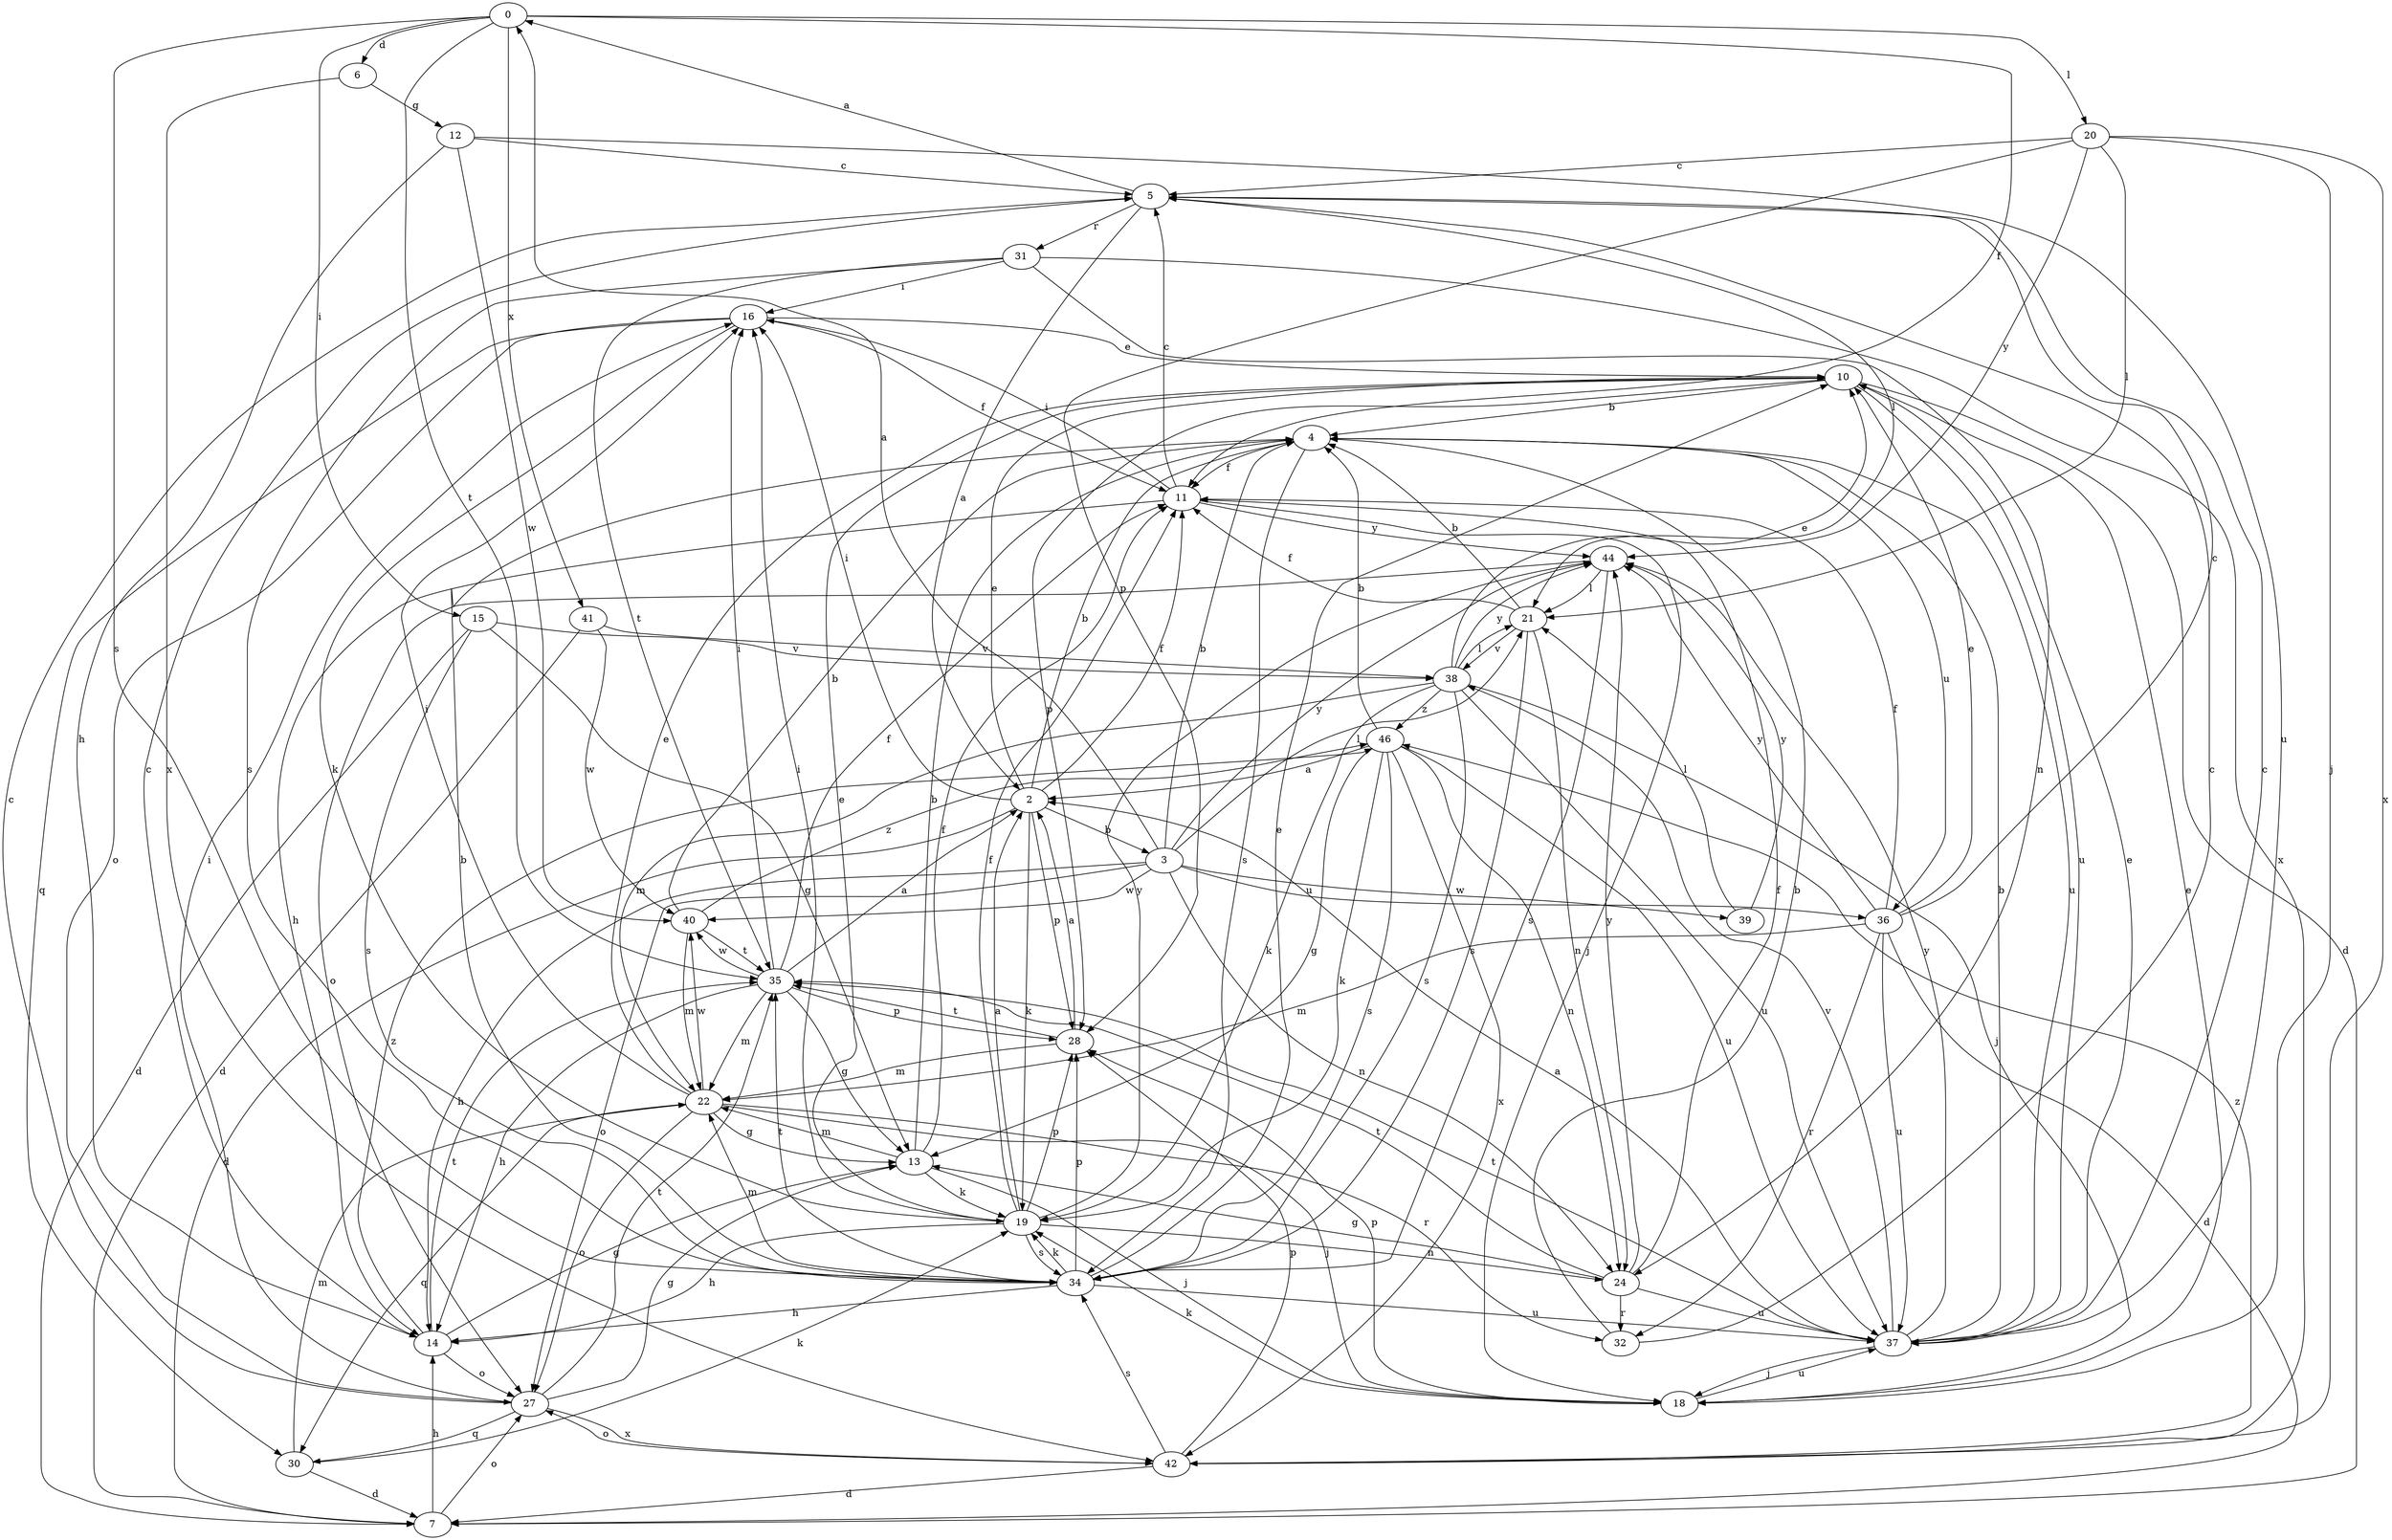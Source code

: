strict digraph  {
0;
2;
3;
4;
5;
6;
7;
10;
11;
12;
13;
14;
15;
16;
18;
19;
20;
21;
22;
24;
27;
28;
30;
31;
32;
34;
35;
36;
37;
38;
39;
40;
41;
42;
44;
46;
0 -> 6  [label=d];
0 -> 11  [label=f];
0 -> 15  [label=i];
0 -> 20  [label=l];
0 -> 34  [label=s];
0 -> 35  [label=t];
0 -> 41  [label=x];
2 -> 3  [label=b];
2 -> 4  [label=b];
2 -> 7  [label=d];
2 -> 10  [label=e];
2 -> 11  [label=f];
2 -> 16  [label=i];
2 -> 19  [label=k];
2 -> 28  [label=p];
3 -> 0  [label=a];
3 -> 4  [label=b];
3 -> 14  [label=h];
3 -> 21  [label=l];
3 -> 24  [label=n];
3 -> 27  [label=o];
3 -> 36  [label=u];
3 -> 39  [label=w];
3 -> 40  [label=w];
3 -> 44  [label=y];
4 -> 11  [label=f];
4 -> 34  [label=s];
4 -> 36  [label=u];
4 -> 37  [label=u];
5 -> 0  [label=a];
5 -> 2  [label=a];
5 -> 21  [label=l];
5 -> 31  [label=r];
6 -> 12  [label=g];
6 -> 42  [label=x];
7 -> 14  [label=h];
7 -> 27  [label=o];
10 -> 4  [label=b];
10 -> 7  [label=d];
10 -> 28  [label=p];
10 -> 37  [label=u];
11 -> 5  [label=c];
11 -> 14  [label=h];
11 -> 16  [label=i];
11 -> 18  [label=j];
11 -> 44  [label=y];
12 -> 5  [label=c];
12 -> 14  [label=h];
12 -> 37  [label=u];
12 -> 40  [label=w];
13 -> 4  [label=b];
13 -> 11  [label=f];
13 -> 18  [label=j];
13 -> 19  [label=k];
13 -> 22  [label=m];
14 -> 5  [label=c];
14 -> 13  [label=g];
14 -> 27  [label=o];
14 -> 35  [label=t];
14 -> 46  [label=z];
15 -> 7  [label=d];
15 -> 13  [label=g];
15 -> 34  [label=s];
15 -> 38  [label=v];
16 -> 10  [label=e];
16 -> 11  [label=f];
16 -> 19  [label=k];
16 -> 27  [label=o];
16 -> 30  [label=q];
18 -> 10  [label=e];
18 -> 19  [label=k];
18 -> 28  [label=p];
18 -> 37  [label=u];
19 -> 2  [label=a];
19 -> 10  [label=e];
19 -> 11  [label=f];
19 -> 14  [label=h];
19 -> 16  [label=i];
19 -> 24  [label=n];
19 -> 28  [label=p];
19 -> 34  [label=s];
19 -> 44  [label=y];
20 -> 5  [label=c];
20 -> 18  [label=j];
20 -> 21  [label=l];
20 -> 28  [label=p];
20 -> 42  [label=x];
20 -> 44  [label=y];
21 -> 4  [label=b];
21 -> 11  [label=f];
21 -> 24  [label=n];
21 -> 34  [label=s];
21 -> 38  [label=v];
22 -> 10  [label=e];
22 -> 13  [label=g];
22 -> 16  [label=i];
22 -> 18  [label=j];
22 -> 27  [label=o];
22 -> 30  [label=q];
22 -> 32  [label=r];
22 -> 40  [label=w];
24 -> 11  [label=f];
24 -> 13  [label=g];
24 -> 32  [label=r];
24 -> 35  [label=t];
24 -> 37  [label=u];
24 -> 44  [label=y];
27 -> 5  [label=c];
27 -> 13  [label=g];
27 -> 16  [label=i];
27 -> 30  [label=q];
27 -> 35  [label=t];
27 -> 42  [label=x];
28 -> 2  [label=a];
28 -> 22  [label=m];
28 -> 35  [label=t];
30 -> 7  [label=d];
30 -> 19  [label=k];
30 -> 22  [label=m];
31 -> 16  [label=i];
31 -> 24  [label=n];
31 -> 34  [label=s];
31 -> 35  [label=t];
31 -> 42  [label=x];
32 -> 4  [label=b];
32 -> 5  [label=c];
34 -> 4  [label=b];
34 -> 10  [label=e];
34 -> 14  [label=h];
34 -> 19  [label=k];
34 -> 22  [label=m];
34 -> 28  [label=p];
34 -> 35  [label=t];
34 -> 37  [label=u];
35 -> 2  [label=a];
35 -> 11  [label=f];
35 -> 13  [label=g];
35 -> 14  [label=h];
35 -> 16  [label=i];
35 -> 22  [label=m];
35 -> 28  [label=p];
35 -> 40  [label=w];
36 -> 5  [label=c];
36 -> 7  [label=d];
36 -> 10  [label=e];
36 -> 11  [label=f];
36 -> 22  [label=m];
36 -> 32  [label=r];
36 -> 37  [label=u];
36 -> 44  [label=y];
37 -> 2  [label=a];
37 -> 4  [label=b];
37 -> 5  [label=c];
37 -> 10  [label=e];
37 -> 18  [label=j];
37 -> 35  [label=t];
37 -> 38  [label=v];
37 -> 44  [label=y];
38 -> 10  [label=e];
38 -> 18  [label=j];
38 -> 19  [label=k];
38 -> 21  [label=l];
38 -> 22  [label=m];
38 -> 34  [label=s];
38 -> 37  [label=u];
38 -> 44  [label=y];
38 -> 46  [label=z];
39 -> 21  [label=l];
39 -> 44  [label=y];
40 -> 4  [label=b];
40 -> 22  [label=m];
40 -> 35  [label=t];
40 -> 46  [label=z];
41 -> 7  [label=d];
41 -> 38  [label=v];
41 -> 40  [label=w];
42 -> 7  [label=d];
42 -> 27  [label=o];
42 -> 28  [label=p];
42 -> 34  [label=s];
42 -> 46  [label=z];
44 -> 21  [label=l];
44 -> 27  [label=o];
44 -> 34  [label=s];
46 -> 2  [label=a];
46 -> 4  [label=b];
46 -> 13  [label=g];
46 -> 19  [label=k];
46 -> 24  [label=n];
46 -> 34  [label=s];
46 -> 37  [label=u];
46 -> 42  [label=x];
}
